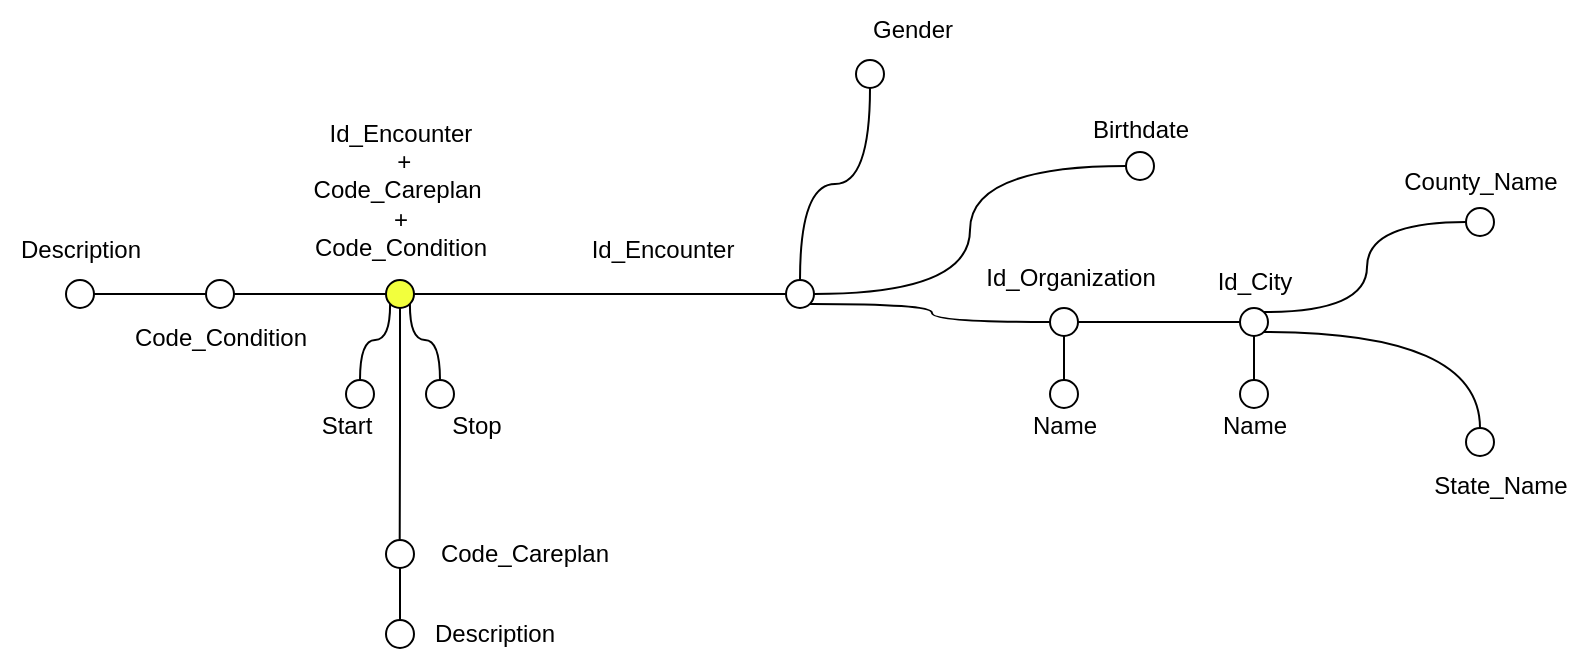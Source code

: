 <mxfile version="27.1.3">
  <diagram name="Pagina-1" id="6sc_-WkNKNopaRgoFjvV">
    <mxGraphModel dx="386" dy="242" grid="1" gridSize="10" guides="1" tooltips="1" connect="1" arrows="1" fold="1" page="1" pageScale="1" pageWidth="827" pageHeight="1169" math="0" shadow="0">
      <root>
        <mxCell id="0" />
        <mxCell id="1" parent="0" />
        <mxCell id="urv8BlbQIzdzN1rVqwl4-1" value="" style="edgeStyle=orthogonalEdgeStyle;rounded=0;orthogonalLoop=1;jettySize=auto;html=1;endArrow=none;startFill=0;" edge="1" parent="1" source="urv8BlbQIzdzN1rVqwl4-2" target="urv8BlbQIzdzN1rVqwl4-5">
          <mxGeometry relative="1" as="geometry" />
        </mxCell>
        <mxCell id="urv8BlbQIzdzN1rVqwl4-2" value="" style="ellipse;whiteSpace=wrap;html=1;aspect=fixed;fillColor=#F2FF3D;" vertex="1" parent="1">
          <mxGeometry x="253" y="580" width="14" height="14" as="geometry" />
        </mxCell>
        <mxCell id="urv8BlbQIzdzN1rVqwl4-3" value="Id_Encounter&lt;div&gt;&amp;nbsp;+&lt;div&gt;Code_Careplan&amp;nbsp;&lt;/div&gt;&lt;div&gt;&lt;span style=&quot;background-color: transparent; color: light-dark(rgb(0, 0, 0), rgb(255, 255, 255));&quot;&gt;+&lt;/span&gt;&lt;/div&gt;&lt;div&gt;Code_Condition&lt;/div&gt;&lt;/div&gt;" style="text;html=1;align=center;verticalAlign=middle;resizable=0;points=[];autosize=1;strokeColor=none;fillColor=none;" vertex="1" parent="1">
          <mxGeometry x="205" y="490" width="110" height="90" as="geometry" />
        </mxCell>
        <mxCell id="urv8BlbQIzdzN1rVqwl4-4" style="edgeStyle=orthogonalEdgeStyle;rounded=0;orthogonalLoop=1;jettySize=auto;html=1;exitX=1;exitY=1;exitDx=0;exitDy=0;entryX=0;entryY=0.5;entryDx=0;entryDy=0;curved=1;endArrow=none;startFill=0;" edge="1" parent="1" source="urv8BlbQIzdzN1rVqwl4-5" target="urv8BlbQIzdzN1rVqwl4-49">
          <mxGeometry relative="1" as="geometry" />
        </mxCell>
        <mxCell id="urv8BlbQIzdzN1rVqwl4-5" value="" style="ellipse;whiteSpace=wrap;html=1;aspect=fixed;fillColor=#FFFFFF;" vertex="1" parent="1">
          <mxGeometry x="453" y="580" width="14" height="14" as="geometry" />
        </mxCell>
        <mxCell id="urv8BlbQIzdzN1rVqwl4-6" style="edgeStyle=orthogonalEdgeStyle;rounded=0;orthogonalLoop=1;jettySize=auto;html=1;exitX=0.5;exitY=0;exitDx=0;exitDy=0;entryX=1;entryY=1;entryDx=0;entryDy=0;endArrow=none;startFill=0;curved=1;" edge="1" parent="1" source="urv8BlbQIzdzN1rVqwl4-7" target="urv8BlbQIzdzN1rVqwl4-2">
          <mxGeometry relative="1" as="geometry" />
        </mxCell>
        <mxCell id="urv8BlbQIzdzN1rVqwl4-7" value="" style="ellipse;whiteSpace=wrap;html=1;aspect=fixed;fillColor=#FFFFFF;" vertex="1" parent="1">
          <mxGeometry x="273" y="630" width="14" height="14" as="geometry" />
        </mxCell>
        <mxCell id="urv8BlbQIzdzN1rVqwl4-8" style="edgeStyle=orthogonalEdgeStyle;rounded=0;orthogonalLoop=1;jettySize=auto;html=1;exitX=0.5;exitY=0;exitDx=0;exitDy=0;entryX=0;entryY=1;entryDx=0;entryDy=0;curved=1;endArrow=none;startFill=0;" edge="1" parent="1" source="urv8BlbQIzdzN1rVqwl4-9" target="urv8BlbQIzdzN1rVqwl4-2">
          <mxGeometry relative="1" as="geometry" />
        </mxCell>
        <mxCell id="urv8BlbQIzdzN1rVqwl4-9" value="" style="ellipse;whiteSpace=wrap;html=1;aspect=fixed;fillColor=#FFFFFF;" vertex="1" parent="1">
          <mxGeometry x="233" y="630" width="14" height="14" as="geometry" />
        </mxCell>
        <mxCell id="urv8BlbQIzdzN1rVqwl4-10" value="Start" style="text;html=1;align=center;verticalAlign=middle;resizable=0;points=[];autosize=1;strokeColor=none;fillColor=none;" vertex="1" parent="1">
          <mxGeometry x="208" y="638" width="50" height="30" as="geometry" />
        </mxCell>
        <mxCell id="urv8BlbQIzdzN1rVqwl4-11" value="Stop" style="text;html=1;align=center;verticalAlign=middle;resizable=0;points=[];autosize=1;strokeColor=none;fillColor=none;" vertex="1" parent="1">
          <mxGeometry x="273" y="638" width="50" height="30" as="geometry" />
        </mxCell>
        <mxCell id="urv8BlbQIzdzN1rVqwl4-12" style="edgeStyle=orthogonalEdgeStyle;rounded=0;orthogonalLoop=1;jettySize=auto;html=1;exitX=1;exitY=0.5;exitDx=0;exitDy=0;entryX=0;entryY=0.5;entryDx=0;entryDy=0;endArrow=none;startFill=0;" edge="1" parent="1" source="urv8BlbQIzdzN1rVqwl4-13" target="urv8BlbQIzdzN1rVqwl4-2">
          <mxGeometry relative="1" as="geometry" />
        </mxCell>
        <mxCell id="urv8BlbQIzdzN1rVqwl4-13" value="" style="ellipse;whiteSpace=wrap;html=1;aspect=fixed;fillColor=#FFFFFF;" vertex="1" parent="1">
          <mxGeometry x="163" y="580" width="14" height="14" as="geometry" />
        </mxCell>
        <mxCell id="urv8BlbQIzdzN1rVqwl4-14" value="" style="ellipse;whiteSpace=wrap;html=1;aspect=fixed;fillColor=#FFFFFF;" vertex="1" parent="1">
          <mxGeometry x="253" y="710" width="14" height="14" as="geometry" />
        </mxCell>
        <mxCell id="urv8BlbQIzdzN1rVqwl4-15" style="edgeStyle=orthogonalEdgeStyle;rounded=0;orthogonalLoop=1;jettySize=auto;html=1;exitX=0.5;exitY=1;exitDx=0;exitDy=0;entryX=0.496;entryY=-0.153;entryDx=0;entryDy=0;entryPerimeter=0;endArrow=none;startFill=0;" edge="1" parent="1" source="urv8BlbQIzdzN1rVqwl4-2">
          <mxGeometry relative="1" as="geometry">
            <mxPoint x="259.91" y="596.07" as="sourcePoint" />
            <mxPoint x="259.854" y="709.928" as="targetPoint" />
          </mxGeometry>
        </mxCell>
        <mxCell id="urv8BlbQIzdzN1rVqwl4-16" value="Code_Careplan" style="text;html=1;align=center;verticalAlign=middle;resizable=0;points=[];autosize=1;strokeColor=none;fillColor=none;" vertex="1" parent="1">
          <mxGeometry x="267" y="702" width="110" height="30" as="geometry" />
        </mxCell>
        <mxCell id="urv8BlbQIzdzN1rVqwl4-17" style="edgeStyle=orthogonalEdgeStyle;rounded=0;orthogonalLoop=1;jettySize=auto;html=1;exitX=0.5;exitY=0;exitDx=0;exitDy=0;entryX=0.5;entryY=1;entryDx=0;entryDy=0;endArrow=none;startFill=0;" edge="1" parent="1" source="urv8BlbQIzdzN1rVqwl4-18" target="urv8BlbQIzdzN1rVqwl4-14">
          <mxGeometry relative="1" as="geometry" />
        </mxCell>
        <mxCell id="urv8BlbQIzdzN1rVqwl4-18" value="" style="ellipse;whiteSpace=wrap;html=1;aspect=fixed;fillColor=#FFFFFF;" vertex="1" parent="1">
          <mxGeometry x="253" y="750" width="14" height="14" as="geometry" />
        </mxCell>
        <mxCell id="urv8BlbQIzdzN1rVqwl4-19" value="Description" style="text;html=1;align=center;verticalAlign=middle;resizable=0;points=[];autosize=1;strokeColor=none;fillColor=none;" vertex="1" parent="1">
          <mxGeometry x="267" y="742" width="80" height="30" as="geometry" />
        </mxCell>
        <mxCell id="urv8BlbQIzdzN1rVqwl4-20" value="Code_Condition" style="text;html=1;align=center;verticalAlign=middle;resizable=0;points=[];autosize=1;strokeColor=none;fillColor=none;" vertex="1" parent="1">
          <mxGeometry x="115" y="594" width="110" height="30" as="geometry" />
        </mxCell>
        <mxCell id="urv8BlbQIzdzN1rVqwl4-21" style="edgeStyle=orthogonalEdgeStyle;rounded=0;orthogonalLoop=1;jettySize=auto;html=1;entryX=0;entryY=0.5;entryDx=0;entryDy=0;endArrow=none;startFill=0;" edge="1" parent="1" source="urv8BlbQIzdzN1rVqwl4-22" target="urv8BlbQIzdzN1rVqwl4-13">
          <mxGeometry relative="1" as="geometry" />
        </mxCell>
        <mxCell id="urv8BlbQIzdzN1rVqwl4-22" value="" style="ellipse;whiteSpace=wrap;html=1;aspect=fixed;fillColor=#FFFFFF;" vertex="1" parent="1">
          <mxGeometry x="93" y="580" width="14" height="14" as="geometry" />
        </mxCell>
        <mxCell id="urv8BlbQIzdzN1rVqwl4-23" value="Description" style="text;html=1;align=center;verticalAlign=middle;resizable=0;points=[];autosize=1;strokeColor=none;fillColor=none;" vertex="1" parent="1">
          <mxGeometry x="60" y="550" width="80" height="30" as="geometry" />
        </mxCell>
        <mxCell id="urv8BlbQIzdzN1rVqwl4-24" value="Id_Encounter" style="text;html=1;align=center;verticalAlign=middle;resizable=0;points=[];autosize=1;strokeColor=none;fillColor=none;" vertex="1" parent="1">
          <mxGeometry x="346" y="550" width="90" height="30" as="geometry" />
        </mxCell>
        <mxCell id="urv8BlbQIzdzN1rVqwl4-25" style="edgeStyle=orthogonalEdgeStyle;rounded=0;orthogonalLoop=1;jettySize=auto;html=1;exitX=1;exitY=0;exitDx=0;exitDy=0;entryX=0;entryY=0.5;entryDx=0;entryDy=0;endArrow=none;startFill=0;endFill=1;elbow=vertical;curved=1;" edge="1" parent="1" source="urv8BlbQIzdzN1rVqwl4-27" target="urv8BlbQIzdzN1rVqwl4-29">
          <mxGeometry relative="1" as="geometry" />
        </mxCell>
        <mxCell id="urv8BlbQIzdzN1rVqwl4-26" value="" style="edgeStyle=orthogonalEdgeStyle;rounded=0;orthogonalLoop=1;jettySize=auto;html=1;entryX=0.5;entryY=0;entryDx=0;entryDy=0;endArrow=none;startFill=0;" edge="1" parent="1" source="urv8BlbQIzdzN1rVqwl4-27" target="urv8BlbQIzdzN1rVqwl4-30">
          <mxGeometry relative="1" as="geometry" />
        </mxCell>
        <mxCell id="urv8BlbQIzdzN1rVqwl4-59" style="edgeStyle=orthogonalEdgeStyle;rounded=0;orthogonalLoop=1;jettySize=auto;html=1;exitX=1;exitY=1;exitDx=0;exitDy=0;entryX=0.5;entryY=0;entryDx=0;entryDy=0;curved=1;endArrow=none;startFill=0;" edge="1" parent="1" source="urv8BlbQIzdzN1rVqwl4-27" target="urv8BlbQIzdzN1rVqwl4-57">
          <mxGeometry relative="1" as="geometry" />
        </mxCell>
        <mxCell id="urv8BlbQIzdzN1rVqwl4-27" value="" style="ellipse;whiteSpace=wrap;html=1;aspect=fixed;fillColor=#FFFFFF;" vertex="1" parent="1">
          <mxGeometry x="680" y="594" width="14" height="14" as="geometry" />
        </mxCell>
        <mxCell id="urv8BlbQIzdzN1rVqwl4-29" value="" style="ellipse;whiteSpace=wrap;html=1;aspect=fixed;fillColor=#FFFFFF;" vertex="1" parent="1">
          <mxGeometry x="793" y="544" width="14" height="14" as="geometry" />
        </mxCell>
        <mxCell id="urv8BlbQIzdzN1rVqwl4-30" value="" style="ellipse;whiteSpace=wrap;html=1;aspect=fixed;fillColor=#FFFFFF;" vertex="1" parent="1">
          <mxGeometry x="680" y="630" width="14" height="14" as="geometry" />
        </mxCell>
        <mxCell id="urv8BlbQIzdzN1rVqwl4-31" value="Name" style="text;html=1;align=center;verticalAlign=middle;resizable=0;points=[];autosize=1;strokeColor=none;fillColor=none;" vertex="1" parent="1">
          <mxGeometry x="657" y="638" width="60" height="30" as="geometry" />
        </mxCell>
        <mxCell id="urv8BlbQIzdzN1rVqwl4-35" value="County_Name" style="text;html=1;align=center;verticalAlign=middle;resizable=0;points=[];autosize=1;strokeColor=none;fillColor=none;" vertex="1" parent="1">
          <mxGeometry x="750" y="516" width="100" height="30" as="geometry" />
        </mxCell>
        <mxCell id="urv8BlbQIzdzN1rVqwl4-36" style="edgeStyle=orthogonalEdgeStyle;rounded=0;orthogonalLoop=1;jettySize=auto;html=1;exitX=0;exitY=0.5;exitDx=0;exitDy=0;entryX=1;entryY=0.5;entryDx=0;entryDy=0;endArrow=none;startFill=0;curved=1;" edge="1" parent="1" source="urv8BlbQIzdzN1rVqwl4-38" target="urv8BlbQIzdzN1rVqwl4-5">
          <mxGeometry relative="1" as="geometry" />
        </mxCell>
        <mxCell id="urv8BlbQIzdzN1rVqwl4-38" value="" style="ellipse;whiteSpace=wrap;html=1;aspect=fixed;fillColor=#FFFFFF;" vertex="1" parent="1">
          <mxGeometry x="623" y="516" width="14" height="14" as="geometry" />
        </mxCell>
        <mxCell id="urv8BlbQIzdzN1rVqwl4-39" style="edgeStyle=orthogonalEdgeStyle;rounded=0;orthogonalLoop=1;jettySize=auto;html=1;exitX=0.5;exitY=1;exitDx=0;exitDy=0;entryX=0.5;entryY=0;entryDx=0;entryDy=0;endArrow=none;startFill=0;curved=1;" edge="1" parent="1" source="urv8BlbQIzdzN1rVqwl4-40" target="urv8BlbQIzdzN1rVqwl4-5">
          <mxGeometry relative="1" as="geometry" />
        </mxCell>
        <mxCell id="urv8BlbQIzdzN1rVqwl4-40" value="" style="ellipse;whiteSpace=wrap;html=1;aspect=fixed;fillColor=#FFFFFF;" vertex="1" parent="1">
          <mxGeometry x="488" y="470" width="14" height="14" as="geometry" />
        </mxCell>
        <mxCell id="urv8BlbQIzdzN1rVqwl4-41" value="Gender" style="text;html=1;align=center;verticalAlign=middle;resizable=0;points=[];autosize=1;strokeColor=none;fillColor=none;" vertex="1" parent="1">
          <mxGeometry x="486" y="440" width="60" height="30" as="geometry" />
        </mxCell>
        <mxCell id="urv8BlbQIzdzN1rVqwl4-42" value="Birthdate" style="text;html=1;align=center;verticalAlign=middle;resizable=0;points=[];autosize=1;strokeColor=none;fillColor=none;" vertex="1" parent="1">
          <mxGeometry x="595" y="490" width="70" height="30" as="geometry" />
        </mxCell>
        <mxCell id="urv8BlbQIzdzN1rVqwl4-48" value="" style="edgeStyle=orthogonalEdgeStyle;rounded=0;orthogonalLoop=1;jettySize=auto;html=1;entryX=0;entryY=0.5;entryDx=0;entryDy=0;endArrow=none;startFill=0;" edge="1" parent="1" source="urv8BlbQIzdzN1rVqwl4-49" target="urv8BlbQIzdzN1rVqwl4-27">
          <mxGeometry relative="1" as="geometry" />
        </mxCell>
        <mxCell id="urv8BlbQIzdzN1rVqwl4-49" value="" style="ellipse;whiteSpace=wrap;html=1;aspect=fixed;fillColor=#FFFFFF;" vertex="1" parent="1">
          <mxGeometry x="585" y="594" width="14" height="14" as="geometry" />
        </mxCell>
        <mxCell id="urv8BlbQIzdzN1rVqwl4-50" style="edgeStyle=orthogonalEdgeStyle;rounded=0;orthogonalLoop=1;jettySize=auto;html=1;entryX=0.5;entryY=1;entryDx=0;entryDy=0;endArrow=none;startFill=0;" edge="1" parent="1" source="urv8BlbQIzdzN1rVqwl4-51" target="urv8BlbQIzdzN1rVqwl4-49">
          <mxGeometry relative="1" as="geometry" />
        </mxCell>
        <mxCell id="urv8BlbQIzdzN1rVqwl4-51" value="" style="ellipse;whiteSpace=wrap;html=1;aspect=fixed;fillColor=#FFFFFF;" vertex="1" parent="1">
          <mxGeometry x="585" y="630" width="14" height="14" as="geometry" />
        </mxCell>
        <mxCell id="urv8BlbQIzdzN1rVqwl4-52" value="Name" style="text;html=1;align=center;verticalAlign=middle;resizable=0;points=[];autosize=1;strokeColor=none;fillColor=none;" vertex="1" parent="1">
          <mxGeometry x="562" y="638" width="60" height="30" as="geometry" />
        </mxCell>
        <mxCell id="urv8BlbQIzdzN1rVqwl4-53" value="&lt;font&gt;Id_Organization&lt;/font&gt;" style="text;html=1;align=center;verticalAlign=middle;resizable=0;points=[];autosize=1;strokeColor=none;fillColor=none;" vertex="1" parent="1">
          <mxGeometry x="540" y="564" width="110" height="30" as="geometry" />
        </mxCell>
        <mxCell id="urv8BlbQIzdzN1rVqwl4-54" value="Id_City" style="text;html=1;align=center;verticalAlign=middle;resizable=0;points=[];autosize=1;strokeColor=none;fillColor=none;" vertex="1" parent="1">
          <mxGeometry x="657" y="566" width="60" height="30" as="geometry" />
        </mxCell>
        <mxCell id="urv8BlbQIzdzN1rVqwl4-57" value="" style="ellipse;whiteSpace=wrap;html=1;aspect=fixed;fillColor=#FFFFFF;" vertex="1" parent="1">
          <mxGeometry x="793" y="654" width="14" height="14" as="geometry" />
        </mxCell>
        <mxCell id="urv8BlbQIzdzN1rVqwl4-58" value="State&lt;span style=&quot;background-color: transparent; color: light-dark(rgb(0, 0, 0), rgb(255, 255, 255));&quot;&gt;_Name&lt;/span&gt;" style="text;html=1;align=center;verticalAlign=middle;resizable=0;points=[];autosize=1;strokeColor=none;fillColor=none;" vertex="1" parent="1">
          <mxGeometry x="765" y="668" width="90" height="30" as="geometry" />
        </mxCell>
      </root>
    </mxGraphModel>
  </diagram>
</mxfile>
